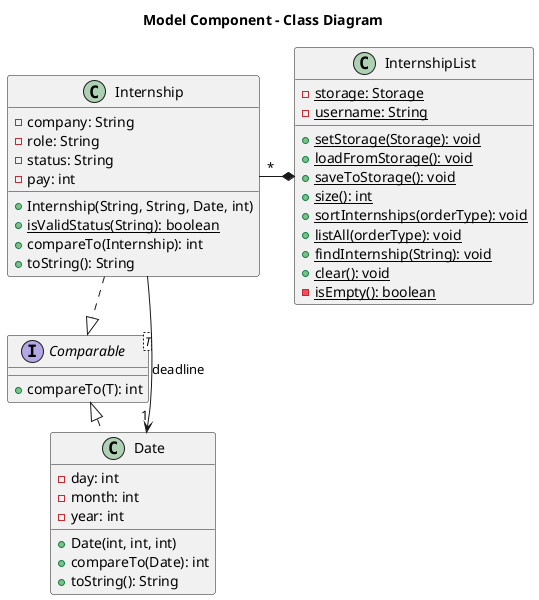 @startuml ModelComponentCD
title Model Component - Class Diagram

class InternshipList {
  - {static} storage: Storage
  - {static} username: String
  + {static} setStorage(Storage): void
  + {static} loadFromStorage(): void
  + {static} saveToStorage(): void
  + {static} size(): int
  + {static} sortInternships(orderType): void
  + {static} listAll(orderType): void
  + {static} findInternship(String): void
  + {static} clear(): void
  - {static} isEmpty(): boolean
}

interface Comparable<T> {
    + compareTo(T): int
}

class Internship {
  - company: String
  - role: String
  - status: String
  - pay: int
  + Internship(String, String, Date, int)
  + {static} isValidStatus(String): boolean
  + compareTo(Internship): int
  + toString(): String
}

class Date {
  - day: int
  - month: int
  - year: int
  + Date(int, int, int)
  + compareTo(Date): int
  + toString(): String
}


InternshipList *-left- "*" Internship
Internship .|> Comparable
Date .left.|> Comparable
Internship --> "1" Date : deadline

@enduml
